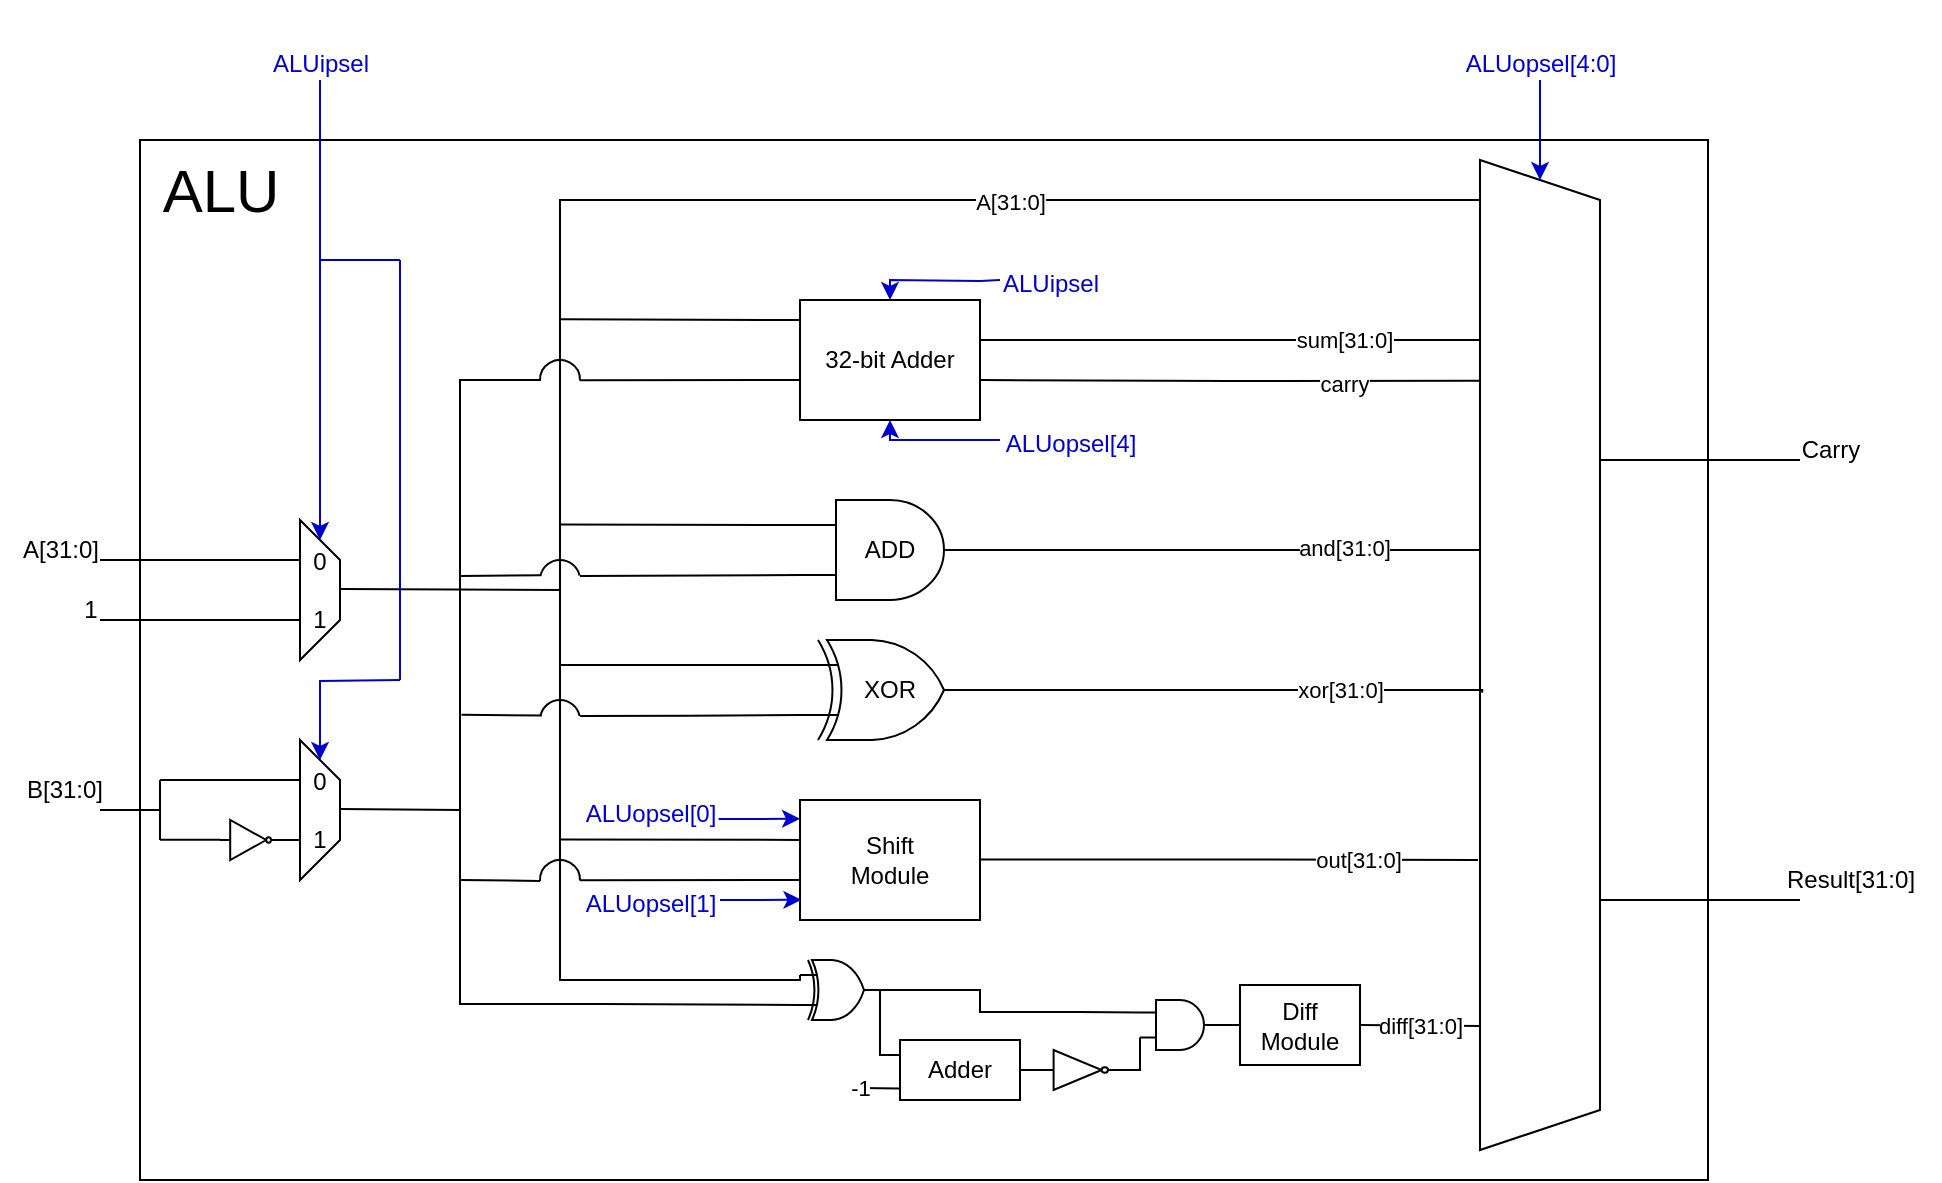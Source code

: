 <mxfile version="20.4.2" type="device"><diagram id="NE7pxs948hQAJ6AC49oQ" name="Page-1"><mxGraphModel dx="2178" dy="1888" grid="1" gridSize="10" guides="1" tooltips="1" connect="1" arrows="1" fold="1" page="1" pageScale="1" pageWidth="827" pageHeight="1169" math="0" shadow="0"><root><mxCell id="0"/><mxCell id="1" parent="0"/><mxCell id="6PZyMkEHBeJQsdvdm1fb-1" value="" style="rounded=0;whiteSpace=wrap;html=1;" vertex="1" parent="1"><mxGeometry x="30" y="-20" width="784" height="520" as="geometry"/></mxCell><mxCell id="6PZyMkEHBeJQsdvdm1fb-3" value="&lt;div&gt;0&lt;/div&gt;&lt;div&gt;&lt;br&gt;&lt;/div&gt;1" style="shape=trapezoid;perimeter=trapezoidPerimeter;whiteSpace=wrap;html=1;fixedSize=1;direction=south;" vertex="1" parent="1"><mxGeometry x="110" y="280" width="20" height="70" as="geometry"/></mxCell><mxCell id="6PZyMkEHBeJQsdvdm1fb-5" value="&lt;div&gt;0&lt;/div&gt;&lt;div&gt;&lt;br&gt;&lt;/div&gt;&lt;div&gt;1&lt;br&gt;&lt;/div&gt;" style="shape=trapezoid;perimeter=trapezoidPerimeter;whiteSpace=wrap;html=1;fixedSize=1;direction=south;" vertex="1" parent="1"><mxGeometry x="110" y="170" width="20" height="70" as="geometry"/></mxCell><mxCell id="6PZyMkEHBeJQsdvdm1fb-6" value="" style="verticalLabelPosition=bottom;shadow=0;dashed=0;align=center;html=1;verticalAlign=top;shape=mxgraph.electrical.logic_gates.inverter_2" vertex="1" parent="1"><mxGeometry x="70" y="320" width="30" height="20" as="geometry"/></mxCell><mxCell id="6PZyMkEHBeJQsdvdm1fb-16" value="" style="endArrow=none;html=1;strokeWidth=1;rounded=0;" edge="1" parent="1"><mxGeometry width="100" relative="1" as="geometry"><mxPoint x="40" y="300" as="sourcePoint"/><mxPoint x="110" y="300" as="targetPoint"/></mxGeometry></mxCell><mxCell id="6PZyMkEHBeJQsdvdm1fb-17" value="" style="endArrow=none;html=1;strokeWidth=1;rounded=0;" edge="1" parent="1"><mxGeometry width="100" relative="1" as="geometry"><mxPoint x="100" y="330" as="sourcePoint"/><mxPoint x="110" y="330" as="targetPoint"/></mxGeometry></mxCell><mxCell id="6PZyMkEHBeJQsdvdm1fb-19" value="" style="endArrow=none;html=1;strokeWidth=1;rounded=0;" edge="1" parent="1"><mxGeometry width="100" relative="1" as="geometry"><mxPoint x="40" y="329.89" as="sourcePoint"/><mxPoint x="70" y="329.89" as="targetPoint"/></mxGeometry></mxCell><mxCell id="6PZyMkEHBeJQsdvdm1fb-20" value="" style="endArrow=none;html=1;strokeWidth=1;rounded=0;" edge="1" parent="1"><mxGeometry width="100" relative="1" as="geometry"><mxPoint x="40" y="330" as="sourcePoint"/><mxPoint x="40" y="300" as="targetPoint"/></mxGeometry></mxCell><mxCell id="6PZyMkEHBeJQsdvdm1fb-21" value="" style="endArrow=none;html=1;strokeWidth=1;rounded=0;" edge="1" parent="1"><mxGeometry width="100" relative="1" as="geometry"><mxPoint x="10" y="314.94" as="sourcePoint"/><mxPoint x="40" y="314.94" as="targetPoint"/><Array as="points"><mxPoint x="30" y="314.94"/></Array></mxGeometry></mxCell><mxCell id="6PZyMkEHBeJQsdvdm1fb-22" value="" style="endArrow=none;html=1;strokeWidth=1;rounded=0;" edge="1" parent="1"><mxGeometry width="100" relative="1" as="geometry"><mxPoint x="10" y="190" as="sourcePoint"/><mxPoint x="110" y="190" as="targetPoint"/></mxGeometry></mxCell><mxCell id="6PZyMkEHBeJQsdvdm1fb-23" value="" style="endArrow=none;html=1;strokeWidth=1;rounded=0;" edge="1" parent="1"><mxGeometry width="100" relative="1" as="geometry"><mxPoint x="10" y="220" as="sourcePoint"/><mxPoint x="110" y="220" as="targetPoint"/></mxGeometry></mxCell><mxCell id="6PZyMkEHBeJQsdvdm1fb-24" value="32-bit Adder" style="rounded=0;whiteSpace=wrap;html=1;" vertex="1" parent="1"><mxGeometry x="360" y="60" width="90" height="60" as="geometry"/></mxCell><mxCell id="6PZyMkEHBeJQsdvdm1fb-25" value="" style="verticalLabelPosition=bottom;shadow=0;dashed=0;align=center;html=1;verticalAlign=top;shape=mxgraph.electrical.logic_gates.logic_gate;operation=and;" vertex="1" parent="1"><mxGeometry x="360" y="160" width="90" height="50" as="geometry"/></mxCell><mxCell id="6PZyMkEHBeJQsdvdm1fb-26" value="" style="verticalLabelPosition=bottom;shadow=0;dashed=0;align=center;html=1;verticalAlign=top;shape=mxgraph.electrical.logic_gates.logic_gate;operation=xor;" vertex="1" parent="1"><mxGeometry x="360" y="230" width="90" height="50" as="geometry"/></mxCell><mxCell id="6PZyMkEHBeJQsdvdm1fb-29" value="&lt;div&gt;Shift&lt;/div&gt;&lt;div&gt;Module&lt;br&gt;&lt;/div&gt;" style="rounded=0;whiteSpace=wrap;html=1;" vertex="1" parent="1"><mxGeometry x="360" y="310" width="90" height="60" as="geometry"/></mxCell><mxCell id="6PZyMkEHBeJQsdvdm1fb-31" value="&lt;div&gt;Adder&lt;/div&gt;" style="rounded=0;whiteSpace=wrap;html=1;" vertex="1" parent="1"><mxGeometry x="410" y="430" width="60" height="30" as="geometry"/></mxCell><mxCell id="6PZyMkEHBeJQsdvdm1fb-32" value="" style="verticalLabelPosition=bottom;shadow=0;dashed=0;align=center;html=1;verticalAlign=top;shape=mxgraph.electrical.logic_gates.inverter_2" vertex="1" parent="1"><mxGeometry x="480" y="435" width="40" height="20" as="geometry"/></mxCell><mxCell id="6PZyMkEHBeJQsdvdm1fb-33" value="" style="verticalLabelPosition=bottom;shadow=0;dashed=0;align=center;html=1;verticalAlign=top;shape=mxgraph.electrical.logic_gates.logic_gate;operation=and;" vertex="1" parent="1"><mxGeometry x="530" y="410" width="40" height="25" as="geometry"/></mxCell><mxCell id="6PZyMkEHBeJQsdvdm1fb-34" value="&lt;div&gt;Diff&lt;/div&gt;&lt;div&gt;Module&lt;br&gt;&lt;/div&gt;" style="rounded=0;whiteSpace=wrap;html=1;" vertex="1" parent="1"><mxGeometry x="580" y="402.5" width="60" height="40" as="geometry"/></mxCell><mxCell id="6PZyMkEHBeJQsdvdm1fb-35" value="" style="shape=trapezoid;perimeter=trapezoidPerimeter;whiteSpace=wrap;html=1;fixedSize=1;direction=south;" vertex="1" parent="1"><mxGeometry x="700" y="-10" width="60" height="495" as="geometry"/></mxCell><mxCell id="6PZyMkEHBeJQsdvdm1fb-38" value="" style="endArrow=none;html=1;strokeWidth=1;rounded=0;" edge="1" parent="1"><mxGeometry width="100" relative="1" as="geometry"><mxPoint x="760" y="360" as="sourcePoint"/><mxPoint x="860" y="360" as="targetPoint"/></mxGeometry></mxCell><mxCell id="6PZyMkEHBeJQsdvdm1fb-39" value="" style="endArrow=none;html=1;strokeWidth=1;rounded=0;" edge="1" parent="1"><mxGeometry width="100" relative="1" as="geometry"><mxPoint x="760" y="140" as="sourcePoint"/><mxPoint x="860" y="140" as="targetPoint"/></mxGeometry></mxCell><mxCell id="6PZyMkEHBeJQsdvdm1fb-40" value="" style="endArrow=none;html=1;strokeWidth=1;rounded=0;" edge="1" parent="1"><mxGeometry width="100" relative="1" as="geometry"><mxPoint x="130" y="314.5" as="sourcePoint"/><mxPoint x="190" y="315" as="targetPoint"/></mxGeometry></mxCell><mxCell id="6PZyMkEHBeJQsdvdm1fb-41" value="" style="endArrow=none;html=1;strokeWidth=1;rounded=0;entryX=0;entryY=0.5;entryDx=0;entryDy=0;entryPerimeter=0;" edge="1" parent="1" target="6PZyMkEHBeJQsdvdm1fb-45"><mxGeometry width="100" relative="1" as="geometry"><mxPoint x="130" y="204.5" as="sourcePoint"/><mxPoint x="200" y="205" as="targetPoint"/></mxGeometry></mxCell><mxCell id="6PZyMkEHBeJQsdvdm1fb-45" value="" style="strokeWidth=1;html=1;shape=mxgraph.flowchart.annotation_1;align=left;pointerEvents=1;" vertex="1" parent="1"><mxGeometry x="240" y="10" width="50" height="390" as="geometry"/></mxCell><mxCell id="6PZyMkEHBeJQsdvdm1fb-46" value="" style="endArrow=none;html=1;strokeWidth=1;rounded=0;exitX=0.003;exitY=0.153;exitDx=0;exitDy=0;exitPerimeter=0;" edge="1" parent="1" source="6PZyMkEHBeJQsdvdm1fb-45"><mxGeometry width="100" relative="1" as="geometry"><mxPoint x="260" y="70" as="sourcePoint"/><mxPoint x="360" y="70" as="targetPoint"/></mxGeometry></mxCell><mxCell id="6PZyMkEHBeJQsdvdm1fb-47" value="" style="endArrow=none;html=1;strokeWidth=1;rounded=0;entryX=0;entryY=0.25;entryDx=0;entryDy=0;entryPerimeter=0;exitX=0;exitY=0.416;exitDx=0;exitDy=0;exitPerimeter=0;" edge="1" parent="1" source="6PZyMkEHBeJQsdvdm1fb-45" target="6PZyMkEHBeJQsdvdm1fb-25"><mxGeometry width="100" relative="1" as="geometry"><mxPoint x="260" y="170" as="sourcePoint"/><mxPoint x="360" y="170" as="targetPoint"/></mxGeometry></mxCell><mxCell id="6PZyMkEHBeJQsdvdm1fb-48" value="" style="endArrow=none;html=1;strokeWidth=1;rounded=0;entryX=0;entryY=0.25;entryDx=0;entryDy=0;entryPerimeter=0;exitX=0.005;exitY=0.596;exitDx=0;exitDy=0;exitPerimeter=0;" edge="1" parent="1" source="6PZyMkEHBeJQsdvdm1fb-45" target="6PZyMkEHBeJQsdvdm1fb-26"><mxGeometry width="100" relative="1" as="geometry"><mxPoint x="240" y="240" as="sourcePoint"/><mxPoint x="340" y="240" as="targetPoint"/></mxGeometry></mxCell><mxCell id="6PZyMkEHBeJQsdvdm1fb-49" value="" style="endArrow=none;html=1;strokeWidth=1;rounded=0;exitX=0.004;exitY=0.82;exitDx=0;exitDy=0;exitPerimeter=0;" edge="1" parent="1" source="6PZyMkEHBeJQsdvdm1fb-45"><mxGeometry width="100" relative="1" as="geometry"><mxPoint x="260" y="329.94" as="sourcePoint"/><mxPoint x="360" y="329.94" as="targetPoint"/></mxGeometry></mxCell><mxCell id="6PZyMkEHBeJQsdvdm1fb-52" value="" style="endArrow=none;html=1;strokeWidth=1;rounded=0;entryX=0;entryY=0.25;entryDx=0;entryDy=0;entryPerimeter=0;edgeStyle=orthogonalEdgeStyle;" edge="1" parent="1" target="6PZyMkEHBeJQsdvdm1fb-53"><mxGeometry width="100" relative="1" as="geometry"><mxPoint x="290" y="400" as="sourcePoint"/><mxPoint x="360" y="400" as="targetPoint"/><Array as="points"><mxPoint x="360" y="400"/></Array></mxGeometry></mxCell><mxCell id="6PZyMkEHBeJQsdvdm1fb-53" value="" style="verticalLabelPosition=bottom;shadow=0;dashed=0;align=center;html=1;verticalAlign=top;shape=mxgraph.electrical.logic_gates.logic_gate;operation=xor;strokeWidth=1;" vertex="1" parent="1"><mxGeometry x="360" y="390" width="40" height="30" as="geometry"/></mxCell><mxCell id="6PZyMkEHBeJQsdvdm1fb-54" value="" style="endArrow=none;html=1;strokeWidth=1;rounded=0;" edge="1" parent="1"><mxGeometry width="100" relative="1" as="geometry"><mxPoint x="450" y="80" as="sourcePoint"/><mxPoint x="700" y="80" as="targetPoint"/></mxGeometry></mxCell><mxCell id="6PZyMkEHBeJQsdvdm1fb-80" value="&lt;div&gt;sum[31:0]&lt;/div&gt;" style="edgeLabel;html=1;align=center;verticalAlign=middle;resizable=0;points=[];" vertex="1" connectable="0" parent="6PZyMkEHBeJQsdvdm1fb-54"><mxGeometry x="0.456" relative="1" as="geometry"><mxPoint as="offset"/></mxGeometry></mxCell><mxCell id="6PZyMkEHBeJQsdvdm1fb-55" value="" style="endArrow=none;html=1;strokeWidth=1;rounded=0;entryX=0.223;entryY=1.005;entryDx=0;entryDy=0;entryPerimeter=0;edgeStyle=orthogonalEdgeStyle;" edge="1" parent="1" target="6PZyMkEHBeJQsdvdm1fb-35"><mxGeometry width="100" relative="1" as="geometry"><mxPoint x="450" y="100" as="sourcePoint"/><mxPoint x="550" y="100" as="targetPoint"/></mxGeometry></mxCell><mxCell id="6PZyMkEHBeJQsdvdm1fb-81" value="&lt;div&gt;carry&lt;/div&gt;" style="edgeLabel;html=1;align=center;verticalAlign=middle;resizable=0;points=[];" vertex="1" connectable="0" parent="6PZyMkEHBeJQsdvdm1fb-55"><mxGeometry x="0.454" y="-1" relative="1" as="geometry"><mxPoint as="offset"/></mxGeometry></mxCell><mxCell id="6PZyMkEHBeJQsdvdm1fb-56" value="" style="endArrow=none;html=1;strokeWidth=1;rounded=0;" edge="1" parent="1"><mxGeometry width="100" relative="1" as="geometry"><mxPoint x="290" y="10" as="sourcePoint"/><mxPoint x="700" y="10" as="targetPoint"/></mxGeometry></mxCell><mxCell id="6PZyMkEHBeJQsdvdm1fb-79" value="&lt;div&gt;A[31:0]&lt;/div&gt;" style="edgeLabel;html=1;align=center;verticalAlign=middle;resizable=0;points=[];" vertex="1" connectable="0" parent="6PZyMkEHBeJQsdvdm1fb-56"><mxGeometry x="-0.15" y="-1" relative="1" as="geometry"><mxPoint as="offset"/></mxGeometry></mxCell><mxCell id="6PZyMkEHBeJQsdvdm1fb-57" value="" style="endArrow=none;html=1;strokeWidth=1;rounded=0;exitX=1;exitY=0.5;exitDx=0;exitDy=0;exitPerimeter=0;" edge="1" parent="1" source="6PZyMkEHBeJQsdvdm1fb-25"><mxGeometry width="100" relative="1" as="geometry"><mxPoint x="450" y="184.66" as="sourcePoint"/><mxPoint x="700" y="185" as="targetPoint"/></mxGeometry></mxCell><mxCell id="6PZyMkEHBeJQsdvdm1fb-82" value="and[31:0]" style="edgeLabel;html=1;align=center;verticalAlign=middle;resizable=0;points=[];" vertex="1" connectable="0" parent="6PZyMkEHBeJQsdvdm1fb-57"><mxGeometry x="0.45" y="1" relative="1" as="geometry"><mxPoint as="offset"/></mxGeometry></mxCell><mxCell id="6PZyMkEHBeJQsdvdm1fb-58" value="" style="endArrow=none;html=1;strokeWidth=1;rounded=0;entryX=0.538;entryY=0.982;entryDx=0;entryDy=0;entryPerimeter=0;exitX=1;exitY=0.5;exitDx=0;exitDy=0;exitPerimeter=0;edgeStyle=orthogonalEdgeStyle;" edge="1" parent="1" source="6PZyMkEHBeJQsdvdm1fb-26" target="6PZyMkEHBeJQsdvdm1fb-35"><mxGeometry width="100" relative="1" as="geometry"><mxPoint x="450" y="254.7" as="sourcePoint"/><mxPoint x="550" y="254.7" as="targetPoint"/><Array as="points"><mxPoint x="701" y="255"/></Array></mxGeometry></mxCell><mxCell id="6PZyMkEHBeJQsdvdm1fb-83" value="xor[31:0]" style="edgeLabel;html=1;align=center;verticalAlign=middle;resizable=0;points=[];" vertex="1" connectable="0" parent="6PZyMkEHBeJQsdvdm1fb-58"><mxGeometry x="0.423" relative="1" as="geometry"><mxPoint as="offset"/></mxGeometry></mxCell><mxCell id="6PZyMkEHBeJQsdvdm1fb-59" value="" style="endArrow=none;html=1;strokeWidth=1;rounded=0;edgeStyle=orthogonalEdgeStyle;" edge="1" parent="1"><mxGeometry width="100" relative="1" as="geometry"><mxPoint x="450" y="339.7" as="sourcePoint"/><mxPoint x="699" y="340" as="targetPoint"/><Array as="points"><mxPoint x="575" y="340"/><mxPoint x="699" y="340"/></Array></mxGeometry></mxCell><mxCell id="6PZyMkEHBeJQsdvdm1fb-84" value="out[31:0]" style="edgeLabel;html=1;align=center;verticalAlign=middle;resizable=0;points=[];" vertex="1" connectable="0" parent="6PZyMkEHBeJQsdvdm1fb-59"><mxGeometry x="0.513" relative="1" as="geometry"><mxPoint as="offset"/></mxGeometry></mxCell><mxCell id="6PZyMkEHBeJQsdvdm1fb-60" value="" style="endArrow=none;html=1;strokeWidth=1;rounded=0;exitX=1;exitY=0.5;exitDx=0;exitDy=0;exitPerimeter=0;edgeStyle=orthogonalEdgeStyle;entryX=0;entryY=0.25;entryDx=0;entryDy=0;entryPerimeter=0;" edge="1" parent="1" source="6PZyMkEHBeJQsdvdm1fb-53" target="6PZyMkEHBeJQsdvdm1fb-33"><mxGeometry width="100" relative="1" as="geometry"><mxPoint x="400" y="404.52" as="sourcePoint"/><mxPoint x="500" y="404.52" as="targetPoint"/><Array as="points"><mxPoint x="450" y="405"/><mxPoint x="450" y="416"/><mxPoint x="500" y="416"/></Array></mxGeometry></mxCell><mxCell id="6PZyMkEHBeJQsdvdm1fb-61" value="" style="endArrow=none;html=1;strokeWidth=1;rounded=0;exitX=1;exitY=0.5;exitDx=0;exitDy=0;exitPerimeter=0;entryX=0;entryY=0.75;entryDx=0;entryDy=0;entryPerimeter=0;edgeStyle=orthogonalEdgeStyle;" edge="1" parent="1" source="6PZyMkEHBeJQsdvdm1fb-32" target="6PZyMkEHBeJQsdvdm1fb-33"><mxGeometry width="100" relative="1" as="geometry"><mxPoint x="420" y="380" as="sourcePoint"/><mxPoint x="520" y="380" as="targetPoint"/></mxGeometry></mxCell><mxCell id="6PZyMkEHBeJQsdvdm1fb-62" value="" style="endArrow=none;html=1;strokeWidth=1;rounded=0;entryX=0;entryY=0.5;entryDx=0;entryDy=0;entryPerimeter=0;exitX=1;exitY=0.5;exitDx=0;exitDy=0;" edge="1" parent="1" source="6PZyMkEHBeJQsdvdm1fb-31" target="6PZyMkEHBeJQsdvdm1fb-32"><mxGeometry width="100" relative="1" as="geometry"><mxPoint x="320" y="442.5" as="sourcePoint"/><mxPoint x="420" y="442.5" as="targetPoint"/></mxGeometry></mxCell><mxCell id="6PZyMkEHBeJQsdvdm1fb-63" value="" style="endArrow=none;html=1;strokeWidth=1;rounded=0;entryX=0;entryY=0.5;entryDx=0;entryDy=0;exitX=1;exitY=0.5;exitDx=0;exitDy=0;exitPerimeter=0;" edge="1" parent="1" source="6PZyMkEHBeJQsdvdm1fb-33" target="6PZyMkEHBeJQsdvdm1fb-34"><mxGeometry width="100" relative="1" as="geometry"><mxPoint x="480" y="380" as="sourcePoint"/><mxPoint x="580" y="380" as="targetPoint"/></mxGeometry></mxCell><mxCell id="6PZyMkEHBeJQsdvdm1fb-65" value="" style="endArrow=none;html=1;strokeWidth=1;rounded=0;exitX=1;exitY=0.5;exitDx=0;exitDy=0;" edge="1" parent="1" source="6PZyMkEHBeJQsdvdm1fb-34"><mxGeometry width="100" relative="1" as="geometry"><mxPoint x="610" y="380" as="sourcePoint"/><mxPoint x="700" y="423" as="targetPoint"/></mxGeometry></mxCell><mxCell id="6PZyMkEHBeJQsdvdm1fb-85" value="diff[31:0]" style="edgeLabel;html=1;align=center;verticalAlign=middle;resizable=0;points=[];" vertex="1" connectable="0" parent="6PZyMkEHBeJQsdvdm1fb-65"><mxGeometry x="0.329" y="-1" relative="1" as="geometry"><mxPoint x="-10" y="-1" as="offset"/></mxGeometry></mxCell><mxCell id="6PZyMkEHBeJQsdvdm1fb-69" value="" style="endArrow=none;html=1;strokeWidth=1;rounded=0;exitX=1;exitY=0.5;exitDx=0;exitDy=0;exitPerimeter=0;entryX=0;entryY=0.25;entryDx=0;entryDy=0;edgeStyle=orthogonalEdgeStyle;" edge="1" parent="1" source="6PZyMkEHBeJQsdvdm1fb-53" target="6PZyMkEHBeJQsdvdm1fb-31"><mxGeometry width="100" relative="1" as="geometry"><mxPoint x="350" y="340" as="sourcePoint"/><mxPoint x="450" y="340" as="targetPoint"/><Array as="points"><mxPoint x="400" y="437"/></Array></mxGeometry></mxCell><mxCell id="6PZyMkEHBeJQsdvdm1fb-70" value="&lt;div&gt;-1&lt;/div&gt;" style="endArrow=none;html=1;strokeWidth=1;rounded=0;" edge="1" parent="1"><mxGeometry x="-1.0" width="100" relative="1" as="geometry"><mxPoint x="390" y="454" as="sourcePoint"/><mxPoint x="410" y="454.26" as="targetPoint"/><mxPoint as="offset"/></mxGeometry></mxCell><mxCell id="6PZyMkEHBeJQsdvdm1fb-73" value="A[31:0]" style="text;html=1;align=center;verticalAlign=middle;resizable=0;points=[];autosize=1;strokeColor=none;fillColor=none;" vertex="1" parent="1"><mxGeometry x="-40" y="170" width="60" height="30" as="geometry"/></mxCell><mxCell id="6PZyMkEHBeJQsdvdm1fb-74" value="XOR" style="text;html=1;strokeColor=none;fillColor=none;align=center;verticalAlign=middle;whiteSpace=wrap;rounded=0;strokeWidth=1;" vertex="1" parent="1"><mxGeometry x="375" y="240" width="60" height="30" as="geometry"/></mxCell><mxCell id="6PZyMkEHBeJQsdvdm1fb-75" value="ADD" style="text;html=1;strokeColor=none;fillColor=none;align=center;verticalAlign=middle;whiteSpace=wrap;rounded=0;strokeWidth=1;" vertex="1" parent="1"><mxGeometry x="375" y="170" width="60" height="30" as="geometry"/></mxCell><mxCell id="6PZyMkEHBeJQsdvdm1fb-76" value="B[31:0]" style="text;html=1;align=center;verticalAlign=middle;resizable=0;points=[];autosize=1;strokeColor=none;fillColor=none;" vertex="1" parent="1"><mxGeometry x="-38" y="290" width="60" height="30" as="geometry"/></mxCell><mxCell id="6PZyMkEHBeJQsdvdm1fb-86" value="1" style="text;html=1;align=center;verticalAlign=middle;resizable=0;points=[];autosize=1;strokeColor=none;fillColor=none;" vertex="1" parent="1"><mxGeometry x="-10" y="200" width="30" height="30" as="geometry"/></mxCell><mxCell id="6PZyMkEHBeJQsdvdm1fb-88" value="" style="endArrow=none;html=1;strokeWidth=1;rounded=0;exitX=0.2;exitY=0.231;exitDx=0;exitDy=0;exitPerimeter=0;" edge="1" parent="1" source="6PZyMkEHBeJQsdvdm1fb-45"><mxGeometry width="100" relative="1" as="geometry"><mxPoint x="260" y="100" as="sourcePoint"/><mxPoint x="360" y="100" as="targetPoint"/></mxGeometry></mxCell><mxCell id="6PZyMkEHBeJQsdvdm1fb-89" value="" style="verticalLabelPosition=bottom;verticalAlign=top;html=1;shape=mxgraph.basic.arc;startAngle=0.492;endAngle=0.004;strokeWidth=1;direction=south;" vertex="1" parent="1"><mxGeometry x="230" y="90" width="20" height="20" as="geometry"/></mxCell><mxCell id="6PZyMkEHBeJQsdvdm1fb-92" value="" style="endArrow=none;html=1;strokeWidth=1;rounded=0;entryX=0;entryY=0.75;entryDx=0;entryDy=0;entryPerimeter=0;edgeStyle=orthogonalEdgeStyle;" edge="1" parent="1" target="6PZyMkEHBeJQsdvdm1fb-25"><mxGeometry width="100" relative="1" as="geometry"><mxPoint x="250" y="198" as="sourcePoint"/><mxPoint x="360" y="200" as="targetPoint"/><Array as="points"><mxPoint x="250" y="198"/><mxPoint x="305" y="198"/></Array></mxGeometry></mxCell><mxCell id="6PZyMkEHBeJQsdvdm1fb-93" value="" style="verticalLabelPosition=bottom;verticalAlign=top;html=1;shape=mxgraph.basic.arc;startAngle=0.533;endAngle=0.964;strokeWidth=1;direction=south;" vertex="1" parent="1"><mxGeometry x="230" y="190" width="20" height="20" as="geometry"/></mxCell><mxCell id="6PZyMkEHBeJQsdvdm1fb-97" value="" style="endArrow=none;html=1;strokeWidth=1;rounded=0;entryX=0;entryY=0.75;entryDx=0;entryDy=0;entryPerimeter=0;edgeStyle=orthogonalEdgeStyle;exitX=0.397;exitY=-0.004;exitDx=0;exitDy=0;exitPerimeter=0;" edge="1" parent="1" source="6PZyMkEHBeJQsdvdm1fb-98" target="6PZyMkEHBeJQsdvdm1fb-26"><mxGeometry width="100" relative="1" as="geometry"><mxPoint x="250" y="270" as="sourcePoint"/><mxPoint x="360" y="270" as="targetPoint"/><Array as="points"/></mxGeometry></mxCell><mxCell id="6PZyMkEHBeJQsdvdm1fb-98" value="" style="verticalLabelPosition=bottom;verticalAlign=top;html=1;shape=mxgraph.basic.arc;startAngle=0.53;endAngle=0.968;strokeWidth=1;direction=south;" vertex="1" parent="1"><mxGeometry x="230" y="260" width="20" height="20" as="geometry"/></mxCell><mxCell id="6PZyMkEHBeJQsdvdm1fb-99" value="" style="endArrow=none;html=1;strokeWidth=1;rounded=0;exitX=0.2;exitY=0.231;exitDx=0;exitDy=0;exitPerimeter=0;" edge="1" parent="1"><mxGeometry width="100" relative="1" as="geometry"><mxPoint x="250" y="350.09" as="sourcePoint"/><mxPoint x="360" y="350" as="targetPoint"/></mxGeometry></mxCell><mxCell id="6PZyMkEHBeJQsdvdm1fb-100" value="" style="verticalLabelPosition=bottom;verticalAlign=top;html=1;shape=mxgraph.basic.arc;startAngle=0.492;endAngle=0.004;strokeWidth=1;direction=south;" vertex="1" parent="1"><mxGeometry x="230" y="340" width="20" height="20" as="geometry"/></mxCell><mxCell id="6PZyMkEHBeJQsdvdm1fb-101" value="" style="endArrow=none;html=1;strokeWidth=1;rounded=0;entryX=0;entryY=0.75;entryDx=0;entryDy=0;entryPerimeter=0;edgeStyle=orthogonalEdgeStyle;exitX=0;exitY=1;exitDx=0;exitDy=0;" edge="1" parent="1" source="6PZyMkEHBeJQsdvdm1fb-103" target="6PZyMkEHBeJQsdvdm1fb-53"><mxGeometry width="100" relative="1" as="geometry"><mxPoint x="260" y="412" as="sourcePoint"/><mxPoint x="360" y="410" as="targetPoint"/><Array as="points"><mxPoint x="190" y="412"/><mxPoint x="260" y="412"/></Array></mxGeometry></mxCell><mxCell id="6PZyMkEHBeJQsdvdm1fb-103" value="" style="shape=partialRectangle;whiteSpace=wrap;html=1;right=0;top=0;bottom=0;fillColor=none;routingCenterX=-0.5;strokeWidth=1;" vertex="1" parent="1"><mxGeometry x="190" y="100" width="40" height="310" as="geometry"/></mxCell><mxCell id="6PZyMkEHBeJQsdvdm1fb-106" value="" style="endArrow=none;html=1;strokeWidth=1;rounded=0;exitX=0;exitY=0;exitDx=0;exitDy=0;entryX=1;entryY=0;entryDx=0;entryDy=0;" edge="1" parent="1" source="6PZyMkEHBeJQsdvdm1fb-103" target="6PZyMkEHBeJQsdvdm1fb-103"><mxGeometry width="100" relative="1" as="geometry"><mxPoint x="130" y="99.39" as="sourcePoint"/><mxPoint x="230" y="99.39" as="targetPoint"/></mxGeometry></mxCell><mxCell id="6PZyMkEHBeJQsdvdm1fb-108" value="" style="endArrow=none;html=1;strokeWidth=1;rounded=0;entryX=1.012;entryY=0.315;entryDx=0;entryDy=0;entryPerimeter=0;exitX=-0.001;exitY=0.316;exitDx=0;exitDy=0;exitPerimeter=0;" edge="1" parent="1" source="6PZyMkEHBeJQsdvdm1fb-103" target="6PZyMkEHBeJQsdvdm1fb-103"><mxGeometry width="100" relative="1" as="geometry"><mxPoint x="190" y="199.83" as="sourcePoint"/><mxPoint x="290" y="199.83" as="targetPoint"/></mxGeometry></mxCell><mxCell id="6PZyMkEHBeJQsdvdm1fb-109" value="" style="endArrow=none;html=1;strokeWidth=1;rounded=0;entryX=1.019;entryY=0.541;entryDx=0;entryDy=0;entryPerimeter=0;exitX=0.019;exitY=0.54;exitDx=0;exitDy=0;exitPerimeter=0;" edge="1" parent="1" source="6PZyMkEHBeJQsdvdm1fb-103" target="6PZyMkEHBeJQsdvdm1fb-103"><mxGeometry width="100" relative="1" as="geometry"><mxPoint x="180" y="280" as="sourcePoint"/><mxPoint x="280" y="280" as="targetPoint"/></mxGeometry></mxCell><mxCell id="6PZyMkEHBeJQsdvdm1fb-110" value="" style="endArrow=none;html=1;strokeWidth=1;rounded=0;entryX=1.001;entryY=0.808;entryDx=0;entryDy=0;entryPerimeter=0;" edge="1" parent="1" target="6PZyMkEHBeJQsdvdm1fb-103"><mxGeometry width="100" relative="1" as="geometry"><mxPoint x="190" y="350" as="sourcePoint"/><mxPoint x="230" y="349.68" as="targetPoint"/></mxGeometry></mxCell><mxCell id="6PZyMkEHBeJQsdvdm1fb-111" value="Result[31:0]" style="text;html=1;align=center;verticalAlign=middle;resizable=0;points=[];autosize=1;strokeColor=none;fillColor=none;" vertex="1" parent="1"><mxGeometry x="840" y="335" width="90" height="30" as="geometry"/></mxCell><mxCell id="6PZyMkEHBeJQsdvdm1fb-112" value="Carry" style="text;html=1;align=center;verticalAlign=middle;resizable=0;points=[];autosize=1;strokeColor=none;fillColor=none;" vertex="1" parent="1"><mxGeometry x="850" y="120" width="50" height="30" as="geometry"/></mxCell><mxCell id="6PZyMkEHBeJQsdvdm1fb-113" value="&lt;font style=&quot;font-size: 30px;&quot;&gt;ALU&lt;/font&gt;" style="text;html=1;align=center;verticalAlign=middle;resizable=0;points=[];autosize=1;strokeColor=none;fillColor=none;" vertex="1" parent="1"><mxGeometry x="30" y="-20" width="80" height="50" as="geometry"/></mxCell><mxCell id="6PZyMkEHBeJQsdvdm1fb-114" value="" style="endArrow=classic;html=1;rounded=0;strokeWidth=1;fontSize=30;fontColor=#000000;entryX=0.5;entryY=0;entryDx=0;entryDy=0;edgeStyle=orthogonalEdgeStyle;strokeColor=#0000CC;" edge="1" parent="1" target="6PZyMkEHBeJQsdvdm1fb-24"><mxGeometry width="50" height="50" relative="1" as="geometry"><mxPoint x="460" y="50" as="sourcePoint"/><mxPoint x="520" y="220" as="targetPoint"/></mxGeometry></mxCell><mxCell id="6PZyMkEHBeJQsdvdm1fb-115" value="" style="endArrow=classic;html=1;rounded=0;strokeWidth=1;fontSize=30;fontColor=#000000;entryX=0.5;entryY=1;entryDx=0;entryDy=0;edgeStyle=orthogonalEdgeStyle;strokeColor=#0000CC;" edge="1" parent="1" target="6PZyMkEHBeJQsdvdm1fb-24"><mxGeometry width="50" height="50" relative="1" as="geometry"><mxPoint x="460" y="130" as="sourcePoint"/><mxPoint x="400" y="140" as="targetPoint"/><Array as="points"><mxPoint x="405" y="130"/></Array></mxGeometry></mxCell><mxCell id="6PZyMkEHBeJQsdvdm1fb-116" value="" style="endArrow=classic;html=1;rounded=0;strokeColor=#0000CC;strokeWidth=1;fontSize=30;fontColor=#000000;entryX=0;entryY=0.5;entryDx=0;entryDy=0;" edge="1" parent="1" target="6PZyMkEHBeJQsdvdm1fb-35"><mxGeometry width="50" height="50" relative="1" as="geometry"><mxPoint x="730" y="-50" as="sourcePoint"/><mxPoint x="440" y="160" as="targetPoint"/></mxGeometry></mxCell><mxCell id="6PZyMkEHBeJQsdvdm1fb-117" value="" style="endArrow=classic;html=1;rounded=0;strokeColor=#0000CC;strokeWidth=1;fontSize=30;fontColor=#000000;entryX=0.008;entryY=0.832;entryDx=0;entryDy=0;entryPerimeter=0;" edge="1" parent="1" target="6PZyMkEHBeJQsdvdm1fb-29"><mxGeometry width="50" height="50" relative="1" as="geometry"><mxPoint x="320" y="360" as="sourcePoint"/><mxPoint x="450" y="210" as="targetPoint"/></mxGeometry></mxCell><mxCell id="6PZyMkEHBeJQsdvdm1fb-118" value="" style="endArrow=classic;html=1;rounded=0;strokeColor=#0000CC;strokeWidth=1;fontSize=30;fontColor=#000000;entryX=0.008;entryY=0.832;entryDx=0;entryDy=0;entryPerimeter=0;" edge="1" parent="1"><mxGeometry width="50" height="50" relative="1" as="geometry"><mxPoint x="319.28" y="319.49" as="sourcePoint"/><mxPoint x="360" y="319.41" as="targetPoint"/></mxGeometry></mxCell><mxCell id="6PZyMkEHBeJQsdvdm1fb-119" value="" style="endArrow=classic;html=1;rounded=0;strokeColor=#0000CC;strokeWidth=1;fontSize=30;fontColor=#000000;entryX=0;entryY=0.5;entryDx=0;entryDy=0;" edge="1" parent="1" target="6PZyMkEHBeJQsdvdm1fb-5"><mxGeometry width="50" height="50" relative="1" as="geometry"><mxPoint x="120" y="-50" as="sourcePoint"/><mxPoint x="440" y="190" as="targetPoint"/></mxGeometry></mxCell><mxCell id="6PZyMkEHBeJQsdvdm1fb-120" value="" style="endArrow=classic;html=1;rounded=0;strokeColor=#0000CC;strokeWidth=1;fontSize=30;fontColor=#000000;entryX=0;entryY=0.5;entryDx=0;entryDy=0;edgeStyle=orthogonalEdgeStyle;" edge="1" parent="1" target="6PZyMkEHBeJQsdvdm1fb-3"><mxGeometry width="50" height="50" relative="1" as="geometry"><mxPoint x="160" y="250" as="sourcePoint"/><mxPoint x="330" y="120" as="targetPoint"/></mxGeometry></mxCell><mxCell id="6PZyMkEHBeJQsdvdm1fb-121" value="" style="endArrow=none;html=1;rounded=0;strokeColor=#0000CC;strokeWidth=1;fontSize=30;fontColor=#000000;" edge="1" parent="1"><mxGeometry width="50" height="50" relative="1" as="geometry"><mxPoint x="160" y="40" as="sourcePoint"/><mxPoint x="160" y="250" as="targetPoint"/></mxGeometry></mxCell><mxCell id="6PZyMkEHBeJQsdvdm1fb-122" value="" style="endArrow=none;html=1;rounded=0;strokeColor=#0000CC;strokeWidth=1;fontSize=30;fontColor=#000000;" edge="1" parent="1"><mxGeometry width="50" height="50" relative="1" as="geometry"><mxPoint x="160" y="40" as="sourcePoint"/><mxPoint x="120" y="40" as="targetPoint"/></mxGeometry></mxCell><mxCell id="6PZyMkEHBeJQsdvdm1fb-123" value="&lt;font style=&quot;font-size: 12px;&quot; color=&quot;#0000CC&quot;&gt;ALUopsel[4:0]&lt;/font&gt;" style="text;html=1;align=center;verticalAlign=middle;resizable=0;points=[];autosize=1;strokeColor=none;fillColor=none;fontSize=30;fontColor=#000000;" vertex="1" parent="1"><mxGeometry x="680" y="-90" width="100" height="50" as="geometry"/></mxCell><mxCell id="6PZyMkEHBeJQsdvdm1fb-124" value="&lt;font style=&quot;font-size: 12px;&quot; color=&quot;#0000CC&quot;&gt;ALUipsel&lt;/font&gt;" style="text;html=1;align=center;verticalAlign=middle;resizable=0;points=[];autosize=1;strokeColor=none;fillColor=none;fontSize=30;fontColor=#000000;" vertex="1" parent="1"><mxGeometry x="450" y="20" width="70" height="50" as="geometry"/></mxCell><mxCell id="6PZyMkEHBeJQsdvdm1fb-125" value="&lt;font style=&quot;font-size: 12px;&quot; color=&quot;#0000CC&quot;&gt;ALUopsel[4]&lt;/font&gt;" style="text;html=1;align=center;verticalAlign=middle;resizable=0;points=[];autosize=1;strokeColor=none;fillColor=none;fontSize=30;fontColor=#000000;" vertex="1" parent="1"><mxGeometry x="450" y="100" width="90" height="50" as="geometry"/></mxCell><mxCell id="6PZyMkEHBeJQsdvdm1fb-126" value="&lt;font style=&quot;font-size: 12px;&quot; color=&quot;#0000CC&quot;&gt;ALUipsel&lt;/font&gt;" style="text;html=1;align=center;verticalAlign=middle;resizable=0;points=[];autosize=1;strokeColor=none;fillColor=none;fontSize=30;fontColor=#000000;" vertex="1" parent="1"><mxGeometry x="85" y="-90" width="70" height="50" as="geometry"/></mxCell><mxCell id="6PZyMkEHBeJQsdvdm1fb-127" value="&lt;font style=&quot;font-size: 12px;&quot; color=&quot;#0000CC&quot;&gt;ALUopsel[0]&lt;/font&gt;" style="text;html=1;align=center;verticalAlign=middle;resizable=0;points=[];autosize=1;strokeColor=none;fillColor=none;fontSize=30;fontColor=#000000;" vertex="1" parent="1"><mxGeometry x="240" y="285" width="90" height="50" as="geometry"/></mxCell><mxCell id="6PZyMkEHBeJQsdvdm1fb-128" value="&lt;div&gt;&lt;font style=&quot;font-size: 12px;&quot; color=&quot;#0000CC&quot;&gt;ALUopsel[1]&lt;/font&gt;&lt;/div&gt;" style="text;html=1;align=center;verticalAlign=middle;resizable=0;points=[];autosize=1;strokeColor=none;fillColor=none;fontSize=30;fontColor=#000000;" vertex="1" parent="1"><mxGeometry x="240" y="330" width="90" height="50" as="geometry"/></mxCell></root></mxGraphModel></diagram></mxfile>